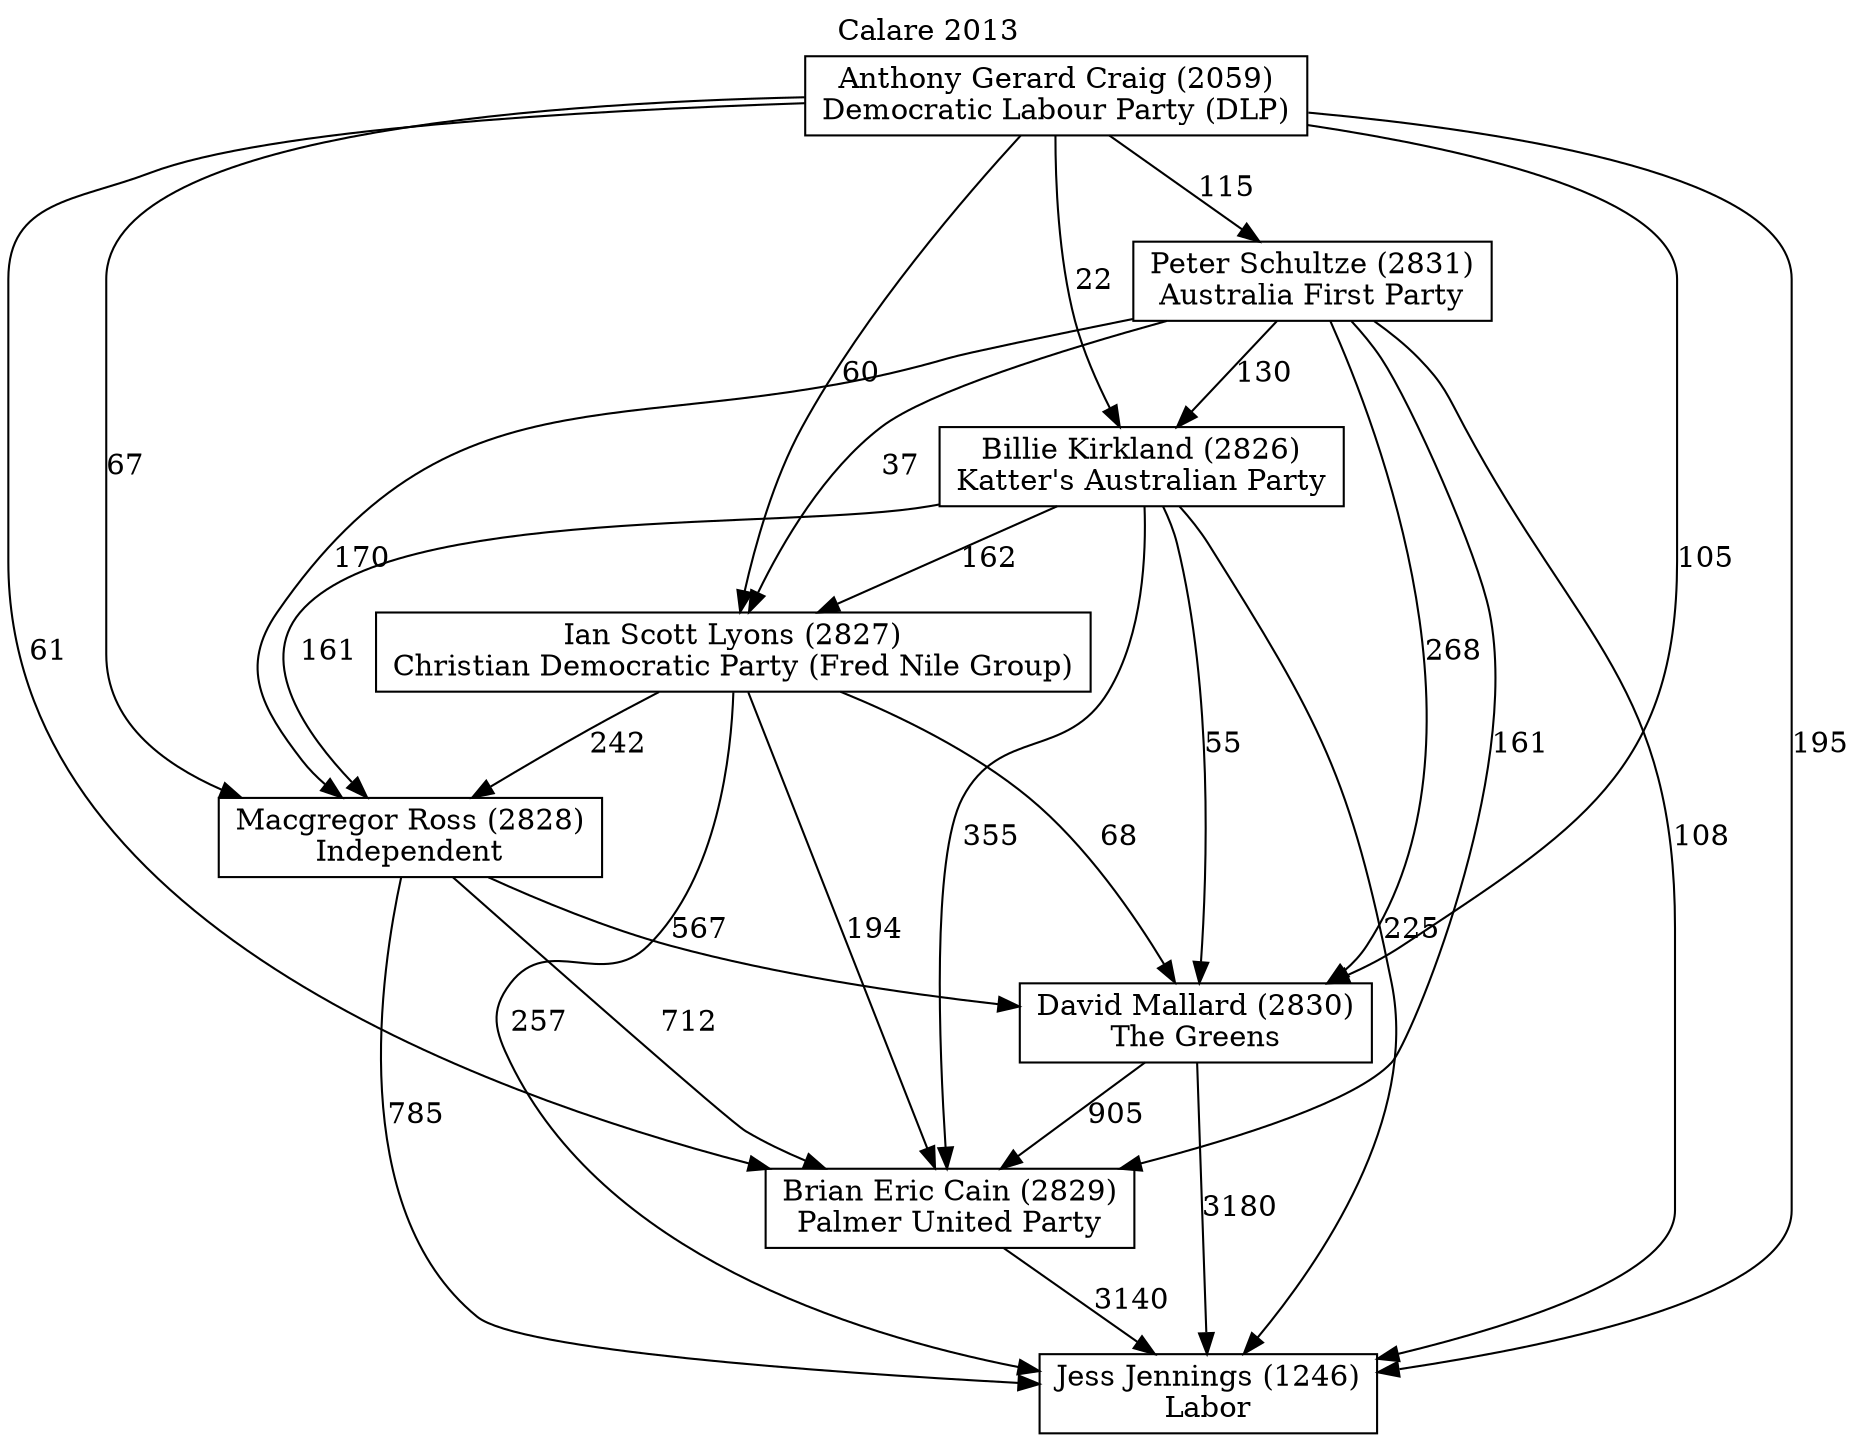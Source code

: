 // House preference flow
digraph "Jess Jennings (1246)_Calare_2013" {
	graph [label="Calare 2013" labelloc=t mclimit=10]
	node [shape=box]
	"Jess Jennings (1246)" [label="Jess Jennings (1246)
Labor"]
	"Brian Eric Cain (2829)" [label="Brian Eric Cain (2829)
Palmer United Party"]
	"David Mallard (2830)" [label="David Mallard (2830)
The Greens"]
	"Macgregor Ross (2828)" [label="Macgregor Ross (2828)
Independent"]
	"Ian Scott Lyons (2827)" [label="Ian Scott Lyons (2827)
Christian Democratic Party (Fred Nile Group)"]
	"Billie Kirkland (2826)" [label="Billie Kirkland (2826)
Katter's Australian Party"]
	"Peter Schultze (2831)" [label="Peter Schultze (2831)
Australia First Party"]
	"Anthony Gerard Craig (2059)" [label="Anthony Gerard Craig (2059)
Democratic Labour Party (DLP)"]
	"Brian Eric Cain (2829)" -> "Jess Jennings (1246)" [label=3140]
	"David Mallard (2830)" -> "Brian Eric Cain (2829)" [label=905]
	"Macgregor Ross (2828)" -> "David Mallard (2830)" [label=567]
	"Ian Scott Lyons (2827)" -> "Macgregor Ross (2828)" [label=242]
	"Billie Kirkland (2826)" -> "Ian Scott Lyons (2827)" [label=162]
	"Peter Schultze (2831)" -> "Billie Kirkland (2826)" [label=130]
	"Anthony Gerard Craig (2059)" -> "Peter Schultze (2831)" [label=115]
	"David Mallard (2830)" -> "Jess Jennings (1246)" [label=3180]
	"Macgregor Ross (2828)" -> "Jess Jennings (1246)" [label=785]
	"Ian Scott Lyons (2827)" -> "Jess Jennings (1246)" [label=257]
	"Billie Kirkland (2826)" -> "Jess Jennings (1246)" [label=225]
	"Peter Schultze (2831)" -> "Jess Jennings (1246)" [label=108]
	"Anthony Gerard Craig (2059)" -> "Jess Jennings (1246)" [label=195]
	"Anthony Gerard Craig (2059)" -> "Billie Kirkland (2826)" [label=22]
	"Peter Schultze (2831)" -> "Ian Scott Lyons (2827)" [label=37]
	"Anthony Gerard Craig (2059)" -> "Ian Scott Lyons (2827)" [label=60]
	"Billie Kirkland (2826)" -> "Macgregor Ross (2828)" [label=161]
	"Peter Schultze (2831)" -> "Macgregor Ross (2828)" [label=170]
	"Anthony Gerard Craig (2059)" -> "Macgregor Ross (2828)" [label=67]
	"Ian Scott Lyons (2827)" -> "David Mallard (2830)" [label=68]
	"Billie Kirkland (2826)" -> "David Mallard (2830)" [label=55]
	"Peter Schultze (2831)" -> "David Mallard (2830)" [label=268]
	"Anthony Gerard Craig (2059)" -> "David Mallard (2830)" [label=105]
	"Macgregor Ross (2828)" -> "Brian Eric Cain (2829)" [label=712]
	"Ian Scott Lyons (2827)" -> "Brian Eric Cain (2829)" [label=194]
	"Billie Kirkland (2826)" -> "Brian Eric Cain (2829)" [label=355]
	"Peter Schultze (2831)" -> "Brian Eric Cain (2829)" [label=161]
	"Anthony Gerard Craig (2059)" -> "Brian Eric Cain (2829)" [label=61]
}
